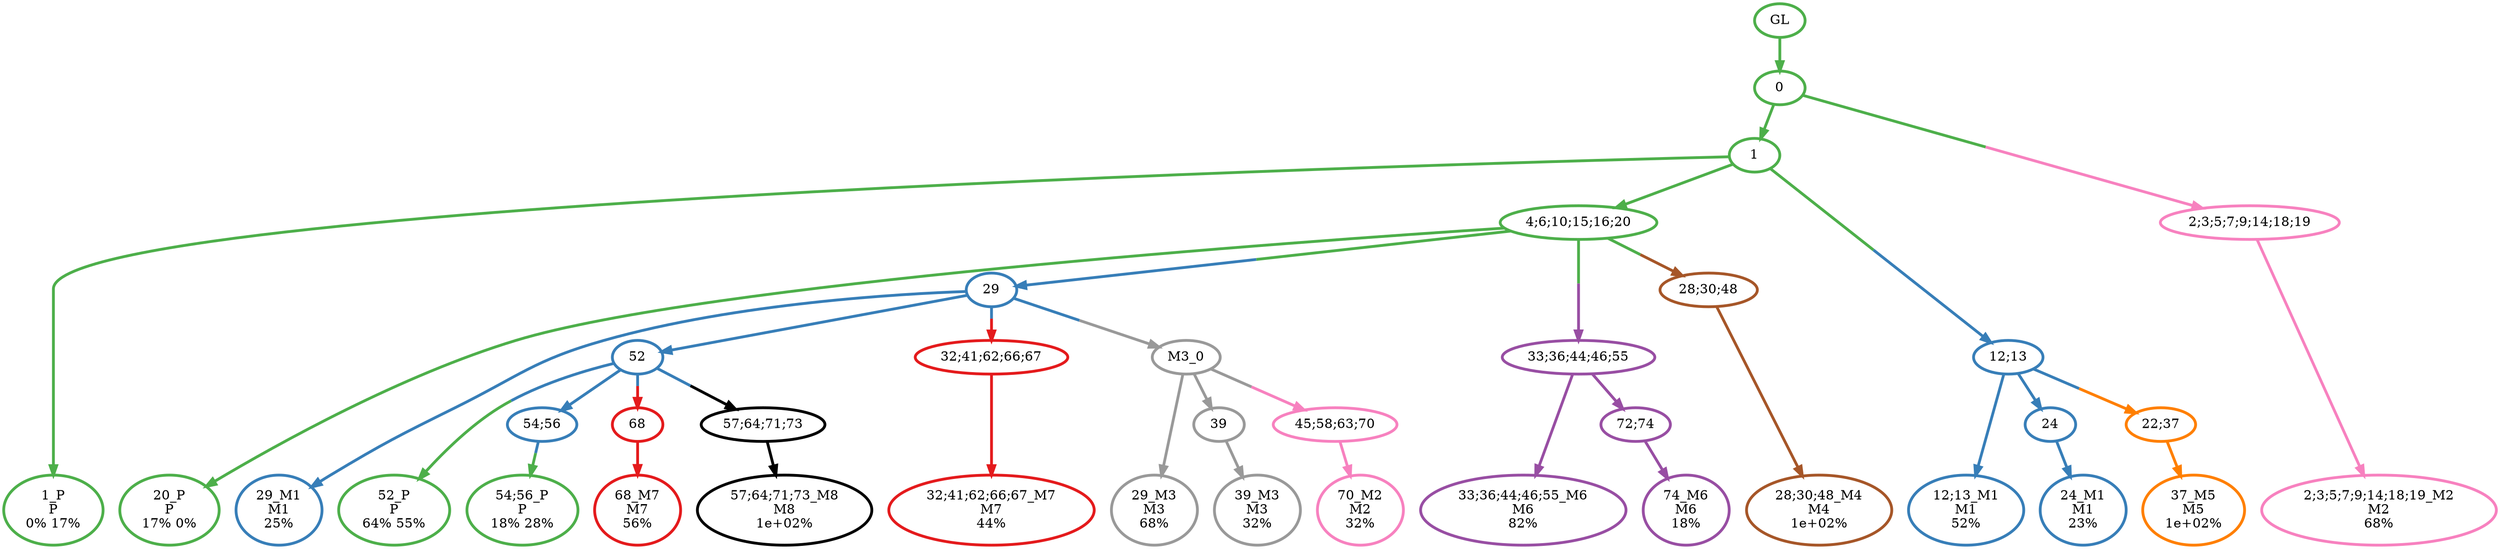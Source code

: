digraph T {
	{
		rank=same
		34 [penwidth=3,colorscheme=set19,color=3,label="1_P\nP\n0% 17%"]
		32 [penwidth=3,colorscheme=set19,color=3,label="20_P\nP\n17% 0%"]
		29 [penwidth=3,colorscheme=set19,color=3,label="52_P\nP\n64% 55%"]
		27 [penwidth=3,colorscheme=set19,color=3,label="54;56_P\nP\n18% 28%"]
		26 [penwidth=3,colorscheme=set19,color=2,label="29_M1\nM1\n25%"]
		25 [penwidth=3,colorscheme=set19,color=2,label="12;13_M1\nM1\n52%"]
		23 [penwidth=3,colorscheme=set19,color=2,label="24_M1\nM1\n23%"]
		22 [penwidth=3,colorscheme=set19,color=8,label="70_M2\nM2\n32%"]
		21 [penwidth=3,colorscheme=set19,color=8,label="2;3;5;7;9;14;18;19_M2\nM2\n68%"]
		20 [penwidth=3,colorscheme=set19,color=9,label="29_M3\nM3\n68%"]
		18 [penwidth=3,colorscheme=set19,color=9,label="39_M3\nM3\n32%"]
		17 [penwidth=3,colorscheme=set19,color=7,label="28;30;48_M4\nM4\n1e+02%"]
		16 [penwidth=3,colorscheme=set19,color=5,label="37_M5\nM5\n1e+02%"]
		15 [penwidth=3,colorscheme=set19,color=4,label="33;36;44;46;55_M6\nM6\n82%"]
		13 [penwidth=3,colorscheme=set19,color=4,label="74_M6\nM6\n18%"]
		12 [penwidth=3,colorscheme=set19,color=1,label="32;41;62;66;67_M7\nM7\n44%"]
		11 [penwidth=3,colorscheme=set19,color=1,label="68_M7\nM7\n56%"]
		10 [penwidth=3,colorscheme=set19,color=10,label="57;64;71;73_M8\nM8\n1e+02%"]
	}
	37 [penwidth=3,colorscheme=set19,color=3,label="GL"]
	36 [penwidth=3,colorscheme=set19,color=3,label="0"]
	35 [penwidth=3,colorscheme=set19,color=3,label="1"]
	33 [penwidth=3,colorscheme=set19,color=3,label="4;6;10;15;16;20"]
	31 [penwidth=3,colorscheme=set19,color=2,label="29"]
	30 [penwidth=3,colorscheme=set19,color=2,label="52"]
	28 [penwidth=3,colorscheme=set19,color=2,label="54;56"]
	24 [penwidth=3,colorscheme=set19,color=2,label="24"]
	19 [penwidth=3,colorscheme=set19,color=9,label="39"]
	14 [penwidth=3,colorscheme=set19,color=4,label="72;74"]
	9 [penwidth=3,colorscheme=set19,color=8,label="45;58;63;70"]
	8 [penwidth=3,colorscheme=set19,color=5,label="22;37"]
	7 [penwidth=3,colorscheme=set19,color=1,label="68"]
	6 [penwidth=3,colorscheme=set19,color=10,label="57;64;71;73"]
	5 [penwidth=3,colorscheme=set19,color=1,label="32;41;62;66;67"]
	4 [penwidth=3,colorscheme=set19,color=4,label="33;36;44;46;55"]
	3 [penwidth=3,colorscheme=set19,color=7,label="28;30;48"]
	2 [penwidth=3,colorscheme=set19,color=9,label="M3_0"]
	1 [penwidth=3,colorscheme=set19,color=8,label="2;3;5;7;9;14;18;19"]
	0 [penwidth=3,colorscheme=set19,color=2,label="12;13"]
	37 -> 36 [penwidth=3,colorscheme=set19,color=3]
	36 -> 35 [penwidth=3,colorscheme=set19,color=3]
	36 -> 1 [penwidth=3,colorscheme=set19,color="3;0.5:8"]
	35 -> 34 [penwidth=3,colorscheme=set19,color=3]
	35 -> 33 [penwidth=3,colorscheme=set19,color=3]
	35 -> 0 [penwidth=3,colorscheme=set19,color="3;0.5:2"]
	33 -> 32 [penwidth=3,colorscheme=set19,color=3]
	33 -> 31 [penwidth=3,colorscheme=set19,color="3;0.5:2"]
	33 -> 4 [penwidth=3,colorscheme=set19,color="3;0.5:4"]
	33 -> 3 [penwidth=3,colorscheme=set19,color="3;0.5:7"]
	31 -> 30 [penwidth=3,colorscheme=set19,color=2]
	31 -> 26 [penwidth=3,colorscheme=set19,color=2]
	31 -> 2 [penwidth=3,colorscheme=set19,color="2;0.5:9"]
	31 -> 5 [penwidth=3,colorscheme=set19,color="2;0.5:1"]
	30 -> 29 [penwidth=3,colorscheme=set19,color="2;0.5:3"]
	30 -> 28 [penwidth=3,colorscheme=set19,color=2]
	30 -> 6 [penwidth=3,colorscheme=set19,color="2;0.5:10"]
	30 -> 7 [penwidth=3,colorscheme=set19,color="2;0.5:1"]
	28 -> 27 [penwidth=3,colorscheme=set19,color="2;0.5:3"]
	24 -> 23 [penwidth=3,colorscheme=set19,color=2]
	19 -> 18 [penwidth=3,colorscheme=set19,color=9]
	14 -> 13 [penwidth=3,colorscheme=set19,color=4]
	9 -> 22 [penwidth=3,colorscheme=set19,color=8]
	8 -> 16 [penwidth=3,colorscheme=set19,color=5]
	7 -> 11 [penwidth=3,colorscheme=set19,color=1]
	6 -> 10 [penwidth=3,colorscheme=set19,color=10]
	5 -> 12 [penwidth=3,colorscheme=set19,color=1]
	4 -> 15 [penwidth=3,colorscheme=set19,color=4]
	4 -> 14 [penwidth=3,colorscheme=set19,color=4]
	3 -> 17 [penwidth=3,colorscheme=set19,color=7]
	2 -> 20 [penwidth=3,colorscheme=set19,color=9]
	2 -> 19 [penwidth=3,colorscheme=set19,color=9]
	2 -> 9 [penwidth=3,colorscheme=set19,color="9;0.5:8"]
	1 -> 21 [penwidth=3,colorscheme=set19,color=8]
	0 -> 25 [penwidth=3,colorscheme=set19,color=2]
	0 -> 24 [penwidth=3,colorscheme=set19,color=2]
	0 -> 8 [penwidth=3,colorscheme=set19,color="2;0.5:5"]
}
